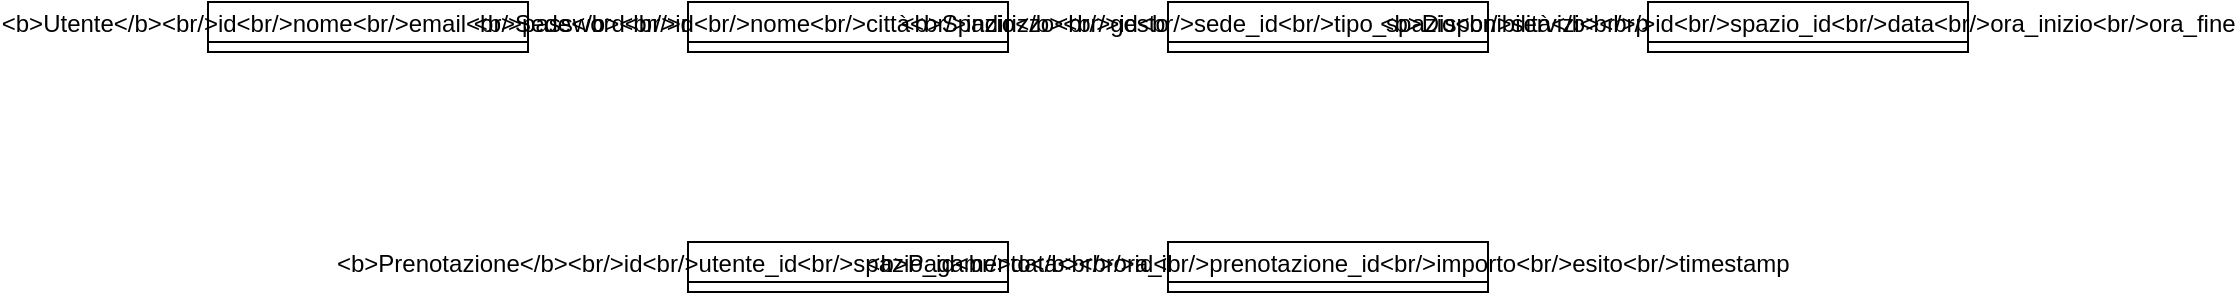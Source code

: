 <?xml version="1.0" ?>
<mxfile>
  <diagram name="ER Diagram">
    <mxGraphModel>
      <root>
        <mxCell id="0"/>
        <mxCell id="1" parent="0"/>
        <mxCell id="2" value="&lt;b&gt;Utente&lt;/b&gt;&lt;br/&gt;id&lt;br/&gt;nome&lt;br/&gt;email&lt;br/&gt;password&lt;br/&gt;ruolo" style="shape=swimlane;startSize=20;" vertex="1" parent="1">
          <mxGeometry x="40" y="40" width="160" height="25" as="geometry"/>
        </mxCell>
        <mxCell id="3" value="&lt;b&gt;Sede&lt;/b&gt;&lt;br/&gt;id&lt;br/&gt;nome&lt;br/&gt;città&lt;br/&gt;indirizzo&lt;br/&gt;gestore_id" style="shape=swimlane;startSize=20;" vertex="1" parent="1">
          <mxGeometry x="280" y="40" width="160" height="25" as="geometry"/>
        </mxCell>
        <mxCell id="4" value="&lt;b&gt;Spazio&lt;/b&gt;&lt;br/&gt;id&lt;br/&gt;sede_id&lt;br/&gt;tipo_spazio&lt;br/&gt;servizi&lt;br/&gt;prezzo_ora" style="shape=swimlane;startSize=20;" vertex="1" parent="1">
          <mxGeometry x="520" y="40" width="160" height="25" as="geometry"/>
        </mxCell>
        <mxCell id="5" value="&lt;b&gt;Disponibilità&lt;/b&gt;&lt;br/&gt;id&lt;br/&gt;spazio_id&lt;br/&gt;data&lt;br/&gt;ora_inizio&lt;br/&gt;ora_fine" style="shape=swimlane;startSize=20;" vertex="1" parent="1">
          <mxGeometry x="760" y="40" width="160" height="25" as="geometry"/>
        </mxCell>
        <mxCell id="6" value="&lt;b&gt;Prenotazione&lt;/b&gt;&lt;br/&gt;id&lt;br/&gt;utente_id&lt;br/&gt;spazio_id&lt;br/&gt;data&lt;br/&gt;ora_inizio&lt;br/&gt;ora_fine" style="shape=swimlane;startSize=20;" vertex="1" parent="1">
          <mxGeometry x="280" y="160" width="160" height="25" as="geometry"/>
        </mxCell>
        <mxCell id="7" value="&lt;b&gt;Pagamento&lt;/b&gt;&lt;br/&gt;id&lt;br/&gt;prenotazione_id&lt;br/&gt;importo&lt;br/&gt;esito&lt;br/&gt;timestamp" style="shape=swimlane;startSize=20;" vertex="1" parent="1">
          <mxGeometry x="520" y="160" width="160" height="25" as="geometry"/>
        </mxCell>
      </root>
    </mxGraphModel>
  </diagram>
</mxfile>
